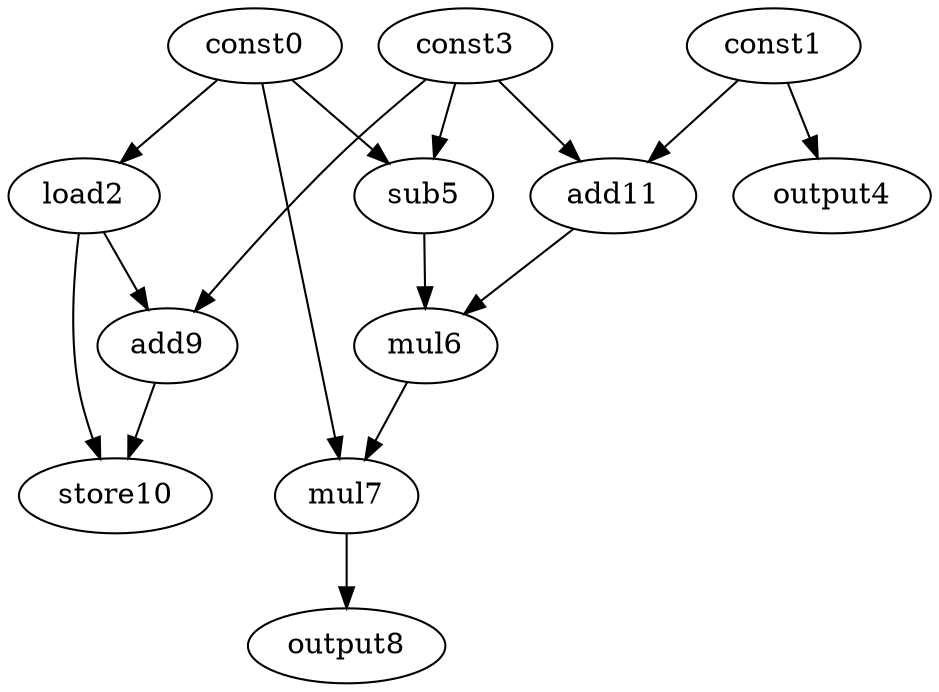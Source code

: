 digraph G { 
const0[opcode=const]; 
const1[opcode=const]; 
load2[opcode=load]; 
const3[opcode=const]; 
output4[opcode=output]; 
sub5[opcode=sub]; 
mul6[opcode=mul]; 
mul7[opcode=mul]; 
output8[opcode=output]; 
add9[opcode=add]; 
store10[opcode=store]; 
add11[opcode=add]; 
const0->load2[operand=0];
const1->output4[operand=0];
const0->sub5[operand=0];
const3->sub5[operand=1];
const1->add11[operand=0];
const3->add11[operand=1];
add11->mul6[operand=0];
sub5->mul6[operand=1];
load2->add9[operand=0];
const3->add9[operand=1];
const0->mul7[operand=0];
mul6->mul7[operand=1];
add9->store10[operand=0];
load2->store10[operand=1];
mul7->output8[operand=0];
}
